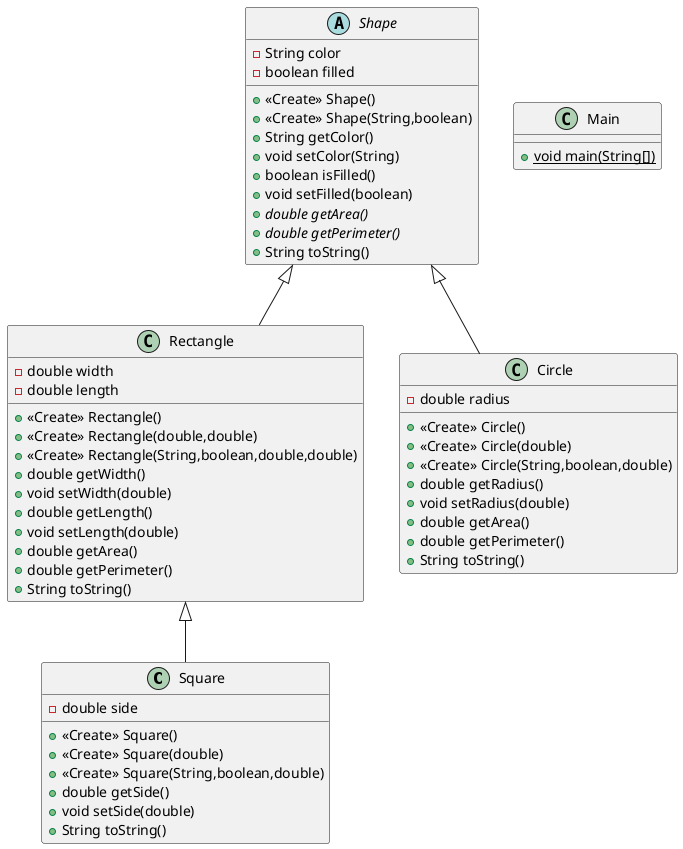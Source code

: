 @startuml
class Square {
- double side
+ <<Create>> Square()
+ <<Create>> Square(double)
+ <<Create>> Square(String,boolean,double)
+ double getSide()
+ void setSide(double)
+ String toString()
}
class Rectangle {
- double width
- double length
+ <<Create>> Rectangle()
+ <<Create>> Rectangle(double,double)
+ <<Create>> Rectangle(String,boolean,double,double)
+ double getWidth()
+ void setWidth(double)
+ double getLength()
+ void setLength(double)
+ double getArea()
+ double getPerimeter()
+ String toString()
}
abstract class Shape {
- String color
- boolean filled
+ <<Create>> Shape()
+ <<Create>> Shape(String,boolean)
+ String getColor()
+ void setColor(String)
+ boolean isFilled()
+ void setFilled(boolean)
+ {abstract}double getArea()
+ {abstract}double getPerimeter()
+ String toString()
}
class Circle {
- double radius
+ <<Create>> Circle()
+ <<Create>> Circle(double)
+ <<Create>> Circle(String,boolean,double)
+ double getRadius()
+ void setRadius(double)
+ double getArea()
+ double getPerimeter()
+ String toString()
}
class Main {
+ {static} void main(String[])
}


Rectangle <|-- Square
Shape <|-- Rectangle
Shape <|-- Circle
@enduml